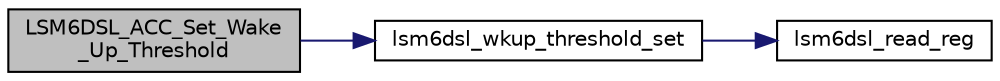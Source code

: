 digraph "LSM6DSL_ACC_Set_Wake_Up_Threshold"
{
 // LATEX_PDF_SIZE
  edge [fontname="Helvetica",fontsize="10",labelfontname="Helvetica",labelfontsize="10"];
  node [fontname="Helvetica",fontsize="10",shape=record];
  rankdir="LR";
  Node1 [label="LSM6DSL_ACC_Set_Wake\l_Up_Threshold",height=0.2,width=0.4,color="black", fillcolor="grey75", style="filled", fontcolor="black",tooltip="Set wake up threshold."];
  Node1 -> Node2 [color="midnightblue",fontsize="10",style="solid",fontname="Helvetica"];
  Node2 [label="lsm6dsl_wkup_threshold_set",height=0.2,width=0.4,color="black", fillcolor="white", style="filled",URL="$group___l_s_m6_d_s_l___wake___up__event.html#ga38e561f0e045ff977a256dfa0f8f919d",tooltip="Threshold for wakeup.1 LSB = FS_XL / 64.[set]."];
  Node2 -> Node3 [color="midnightblue",fontsize="10",style="solid",fontname="Helvetica"];
  Node3 [label="lsm6dsl_read_reg",height=0.2,width=0.4,color="black", fillcolor="white", style="filled",URL="$group___l_s_m6_d_s_l__interfaces__functions.html#ga7ad5e0d379d6cc9a6a2dff69c6df5a50",tooltip="Read generic device register."];
}

